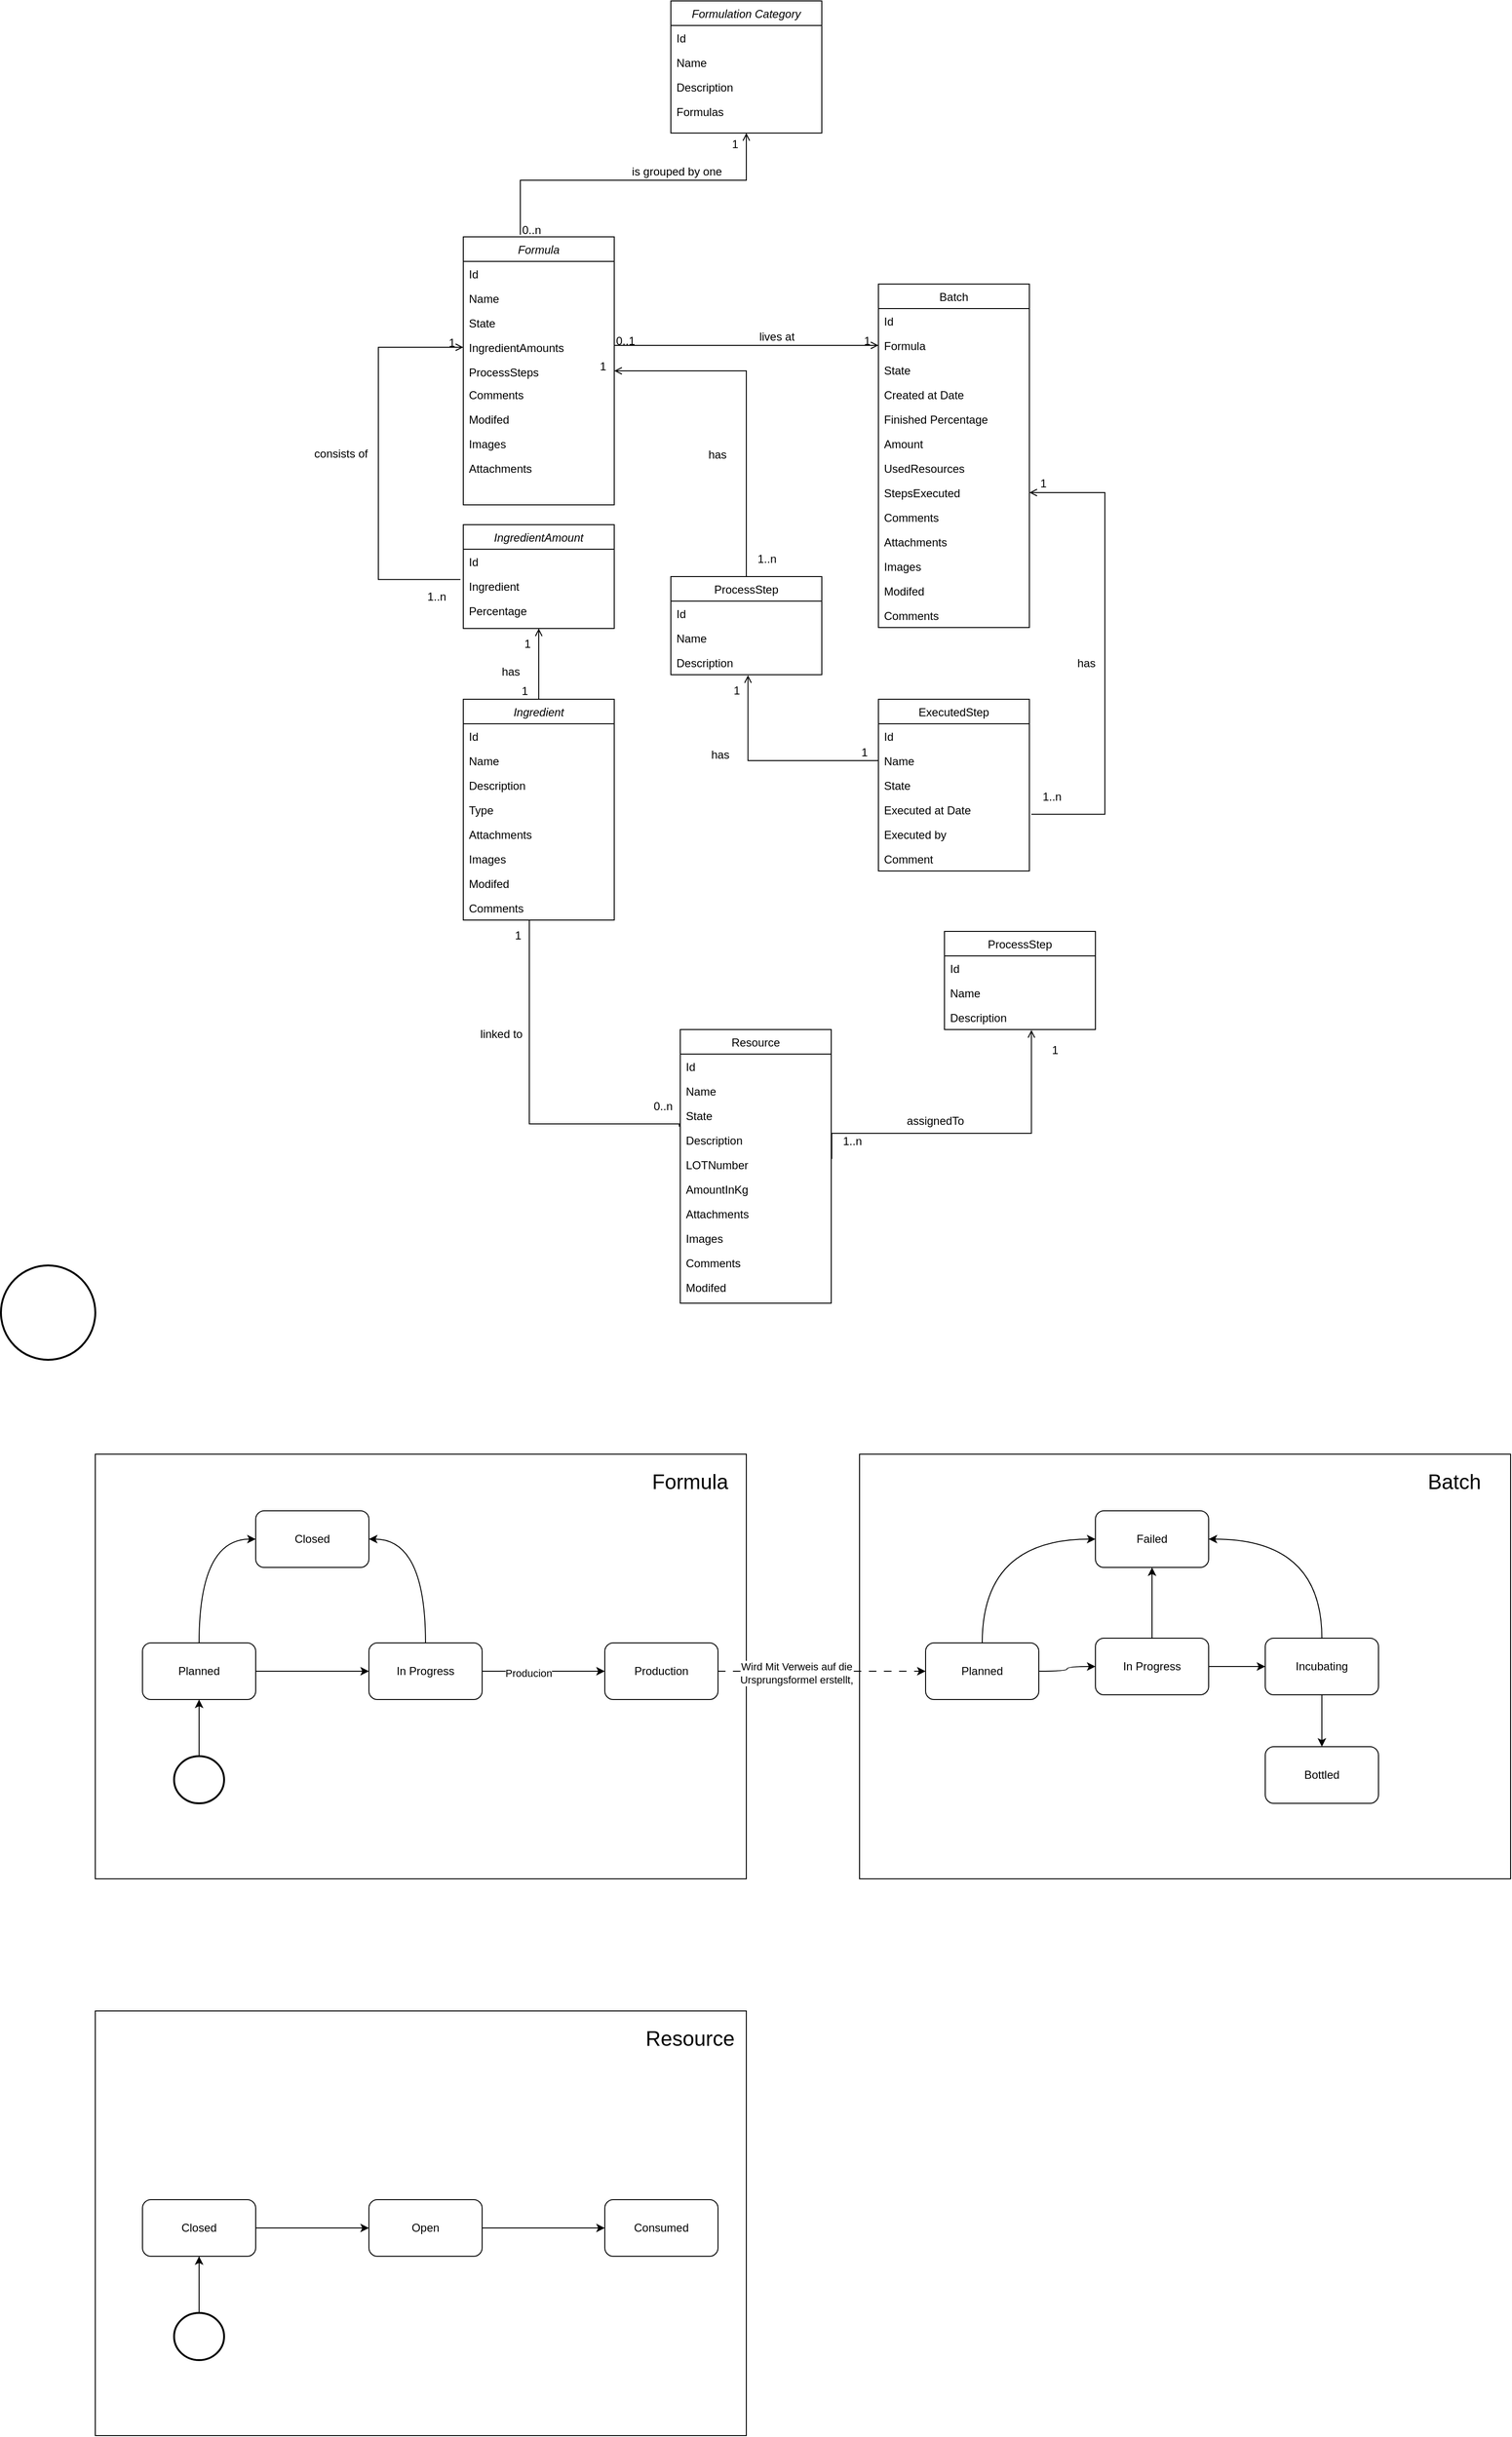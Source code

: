 <mxfile version="21.6.8" type="github">
  <diagram id="C5RBs43oDa-KdzZeNtuy" name="Page-1">
    <mxGraphModel dx="2191" dy="796" grid="1" gridSize="10" guides="1" tooltips="1" connect="1" arrows="1" fold="1" page="1" pageScale="1" pageWidth="827" pageHeight="1169" math="0" shadow="0">
      <root>
        <mxCell id="WIyWlLk6GJQsqaUBKTNV-0" />
        <mxCell id="WIyWlLk6GJQsqaUBKTNV-1" parent="WIyWlLk6GJQsqaUBKTNV-0" />
        <mxCell id="dKb8A6yR1g0a4RKI-Vzc-20" value="" style="rounded=0;whiteSpace=wrap;html=1;" vertex="1" parent="WIyWlLk6GJQsqaUBKTNV-1">
          <mxGeometry x="480" y="1570" width="690" height="450" as="geometry" />
        </mxCell>
        <mxCell id="dKb8A6yR1g0a4RKI-Vzc-21" value="&lt;font style=&quot;font-size: 22px;&quot;&gt;Batch&lt;/font&gt;" style="text;html=1;align=center;verticalAlign=middle;resizable=0;points=[];autosize=1;strokeColor=none;fillColor=none;" vertex="1" parent="WIyWlLk6GJQsqaUBKTNV-1">
          <mxGeometry x="1070" y="1580" width="80" height="40" as="geometry" />
        </mxCell>
        <mxCell id="dKb8A6yR1g0a4RKI-Vzc-18" value="" style="rounded=0;whiteSpace=wrap;html=1;" vertex="1" parent="WIyWlLk6GJQsqaUBKTNV-1">
          <mxGeometry x="-330" y="1570" width="690" height="450" as="geometry" />
        </mxCell>
        <mxCell id="zkfFHV4jXpPFQw0GAbJ--0" value="Formula" style="swimlane;fontStyle=2;align=center;verticalAlign=top;childLayout=stackLayout;horizontal=1;startSize=26;horizontalStack=0;resizeParent=1;resizeLast=0;collapsible=1;marginBottom=0;rounded=0;shadow=0;strokeWidth=1;" parent="WIyWlLk6GJQsqaUBKTNV-1" vertex="1">
          <mxGeometry x="60" y="280" width="160" height="284" as="geometry">
            <mxRectangle x="230" y="140" width="160" height="26" as="alternateBounds" />
          </mxGeometry>
        </mxCell>
        <mxCell id="zkfFHV4jXpPFQw0GAbJ--2" value="Id" style="text;align=left;verticalAlign=top;spacingLeft=4;spacingRight=4;overflow=hidden;rotatable=0;points=[[0,0.5],[1,0.5]];portConstraint=eastwest;rounded=0;shadow=0;html=0;" parent="zkfFHV4jXpPFQw0GAbJ--0" vertex="1">
          <mxGeometry y="26" width="160" height="26" as="geometry" />
        </mxCell>
        <mxCell id="zkfFHV4jXpPFQw0GAbJ--3" value="Name" style="text;align=left;verticalAlign=top;spacingLeft=4;spacingRight=4;overflow=hidden;rotatable=0;points=[[0,0.5],[1,0.5]];portConstraint=eastwest;rounded=0;shadow=0;html=0;" parent="zkfFHV4jXpPFQw0GAbJ--0" vertex="1">
          <mxGeometry y="52" width="160" height="26" as="geometry" />
        </mxCell>
        <mxCell id="-u5SXFbWH8fU-Zkg5iuL-2" value="State" style="text;align=left;verticalAlign=top;spacingLeft=4;spacingRight=4;overflow=hidden;rotatable=0;points=[[0,0.5],[1,0.5]];portConstraint=eastwest;rounded=0;shadow=0;html=0;" parent="zkfFHV4jXpPFQw0GAbJ--0" vertex="1">
          <mxGeometry y="78" width="160" height="26" as="geometry" />
        </mxCell>
        <mxCell id="zkfFHV4jXpPFQw0GAbJ--1" value="IngredientAmounts" style="text;align=left;verticalAlign=top;spacingLeft=4;spacingRight=4;overflow=hidden;rotatable=0;points=[[0,0.5],[1,0.5]];portConstraint=eastwest;" parent="zkfFHV4jXpPFQw0GAbJ--0" vertex="1">
          <mxGeometry y="104" width="160" height="26" as="geometry" />
        </mxCell>
        <mxCell id="-u5SXFbWH8fU-Zkg5iuL-1" value="ProcessSteps" style="text;align=left;verticalAlign=top;spacingLeft=4;spacingRight=4;overflow=hidden;rotatable=0;points=[[0,0.5],[1,0.5]];portConstraint=eastwest;rounded=0;shadow=0;html=0;" parent="zkfFHV4jXpPFQw0GAbJ--0" vertex="1">
          <mxGeometry y="130" width="160" height="24" as="geometry" />
        </mxCell>
        <mxCell id="-u5SXFbWH8fU-Zkg5iuL-36" value="Comments" style="text;align=left;verticalAlign=top;spacingLeft=4;spacingRight=4;overflow=hidden;rotatable=0;points=[[0,0.5],[1,0.5]];portConstraint=eastwest;rounded=0;shadow=0;html=0;" parent="zkfFHV4jXpPFQw0GAbJ--0" vertex="1">
          <mxGeometry y="154" width="160" height="26" as="geometry" />
        </mxCell>
        <mxCell id="-u5SXFbWH8fU-Zkg5iuL-37" value="Modifed" style="text;align=left;verticalAlign=top;spacingLeft=4;spacingRight=4;overflow=hidden;rotatable=0;points=[[0,0.5],[1,0.5]];portConstraint=eastwest;rounded=0;shadow=0;html=0;" parent="zkfFHV4jXpPFQw0GAbJ--0" vertex="1">
          <mxGeometry y="180" width="160" height="26" as="geometry" />
        </mxCell>
        <mxCell id="-u5SXFbWH8fU-Zkg5iuL-38" value="Images" style="text;align=left;verticalAlign=top;spacingLeft=4;spacingRight=4;overflow=hidden;rotatable=0;points=[[0,0.5],[1,0.5]];portConstraint=eastwest;rounded=0;shadow=0;html=0;" parent="zkfFHV4jXpPFQw0GAbJ--0" vertex="1">
          <mxGeometry y="206" width="160" height="26" as="geometry" />
        </mxCell>
        <mxCell id="-u5SXFbWH8fU-Zkg5iuL-39" value="Attachments" style="text;align=left;verticalAlign=top;spacingLeft=4;spacingRight=4;overflow=hidden;rotatable=0;points=[[0,0.5],[1,0.5]];portConstraint=eastwest;rounded=0;shadow=0;html=0;" parent="zkfFHV4jXpPFQw0GAbJ--0" vertex="1">
          <mxGeometry y="232" width="160" height="26" as="geometry" />
        </mxCell>
        <mxCell id="zkfFHV4jXpPFQw0GAbJ--13" value="ProcessStep" style="swimlane;fontStyle=0;align=center;verticalAlign=top;childLayout=stackLayout;horizontal=1;startSize=26;horizontalStack=0;resizeParent=1;resizeLast=0;collapsible=1;marginBottom=0;rounded=0;shadow=0;strokeWidth=1;" parent="WIyWlLk6GJQsqaUBKTNV-1" vertex="1">
          <mxGeometry x="280" y="640" width="160" height="104" as="geometry">
            <mxRectangle x="340" y="380" width="170" height="26" as="alternateBounds" />
          </mxGeometry>
        </mxCell>
        <mxCell id="zkfFHV4jXpPFQw0GAbJ--14" value="Id" style="text;align=left;verticalAlign=top;spacingLeft=4;spacingRight=4;overflow=hidden;rotatable=0;points=[[0,0.5],[1,0.5]];portConstraint=eastwest;" parent="zkfFHV4jXpPFQw0GAbJ--13" vertex="1">
          <mxGeometry y="26" width="160" height="26" as="geometry" />
        </mxCell>
        <mxCell id="-u5SXFbWH8fU-Zkg5iuL-66" value="Name" style="text;align=left;verticalAlign=top;spacingLeft=4;spacingRight=4;overflow=hidden;rotatable=0;points=[[0,0.5],[1,0.5]];portConstraint=eastwest;rounded=0;shadow=0;html=0;" parent="zkfFHV4jXpPFQw0GAbJ--13" vertex="1">
          <mxGeometry y="52" width="160" height="26" as="geometry" />
        </mxCell>
        <mxCell id="-u5SXFbWH8fU-Zkg5iuL-0" value="Description" style="text;align=left;verticalAlign=top;spacingLeft=4;spacingRight=4;overflow=hidden;rotatable=0;points=[[0,0.5],[1,0.5]];portConstraint=eastwest;rounded=0;shadow=0;html=0;" parent="zkfFHV4jXpPFQw0GAbJ--13" vertex="1">
          <mxGeometry y="78" width="160" height="26" as="geometry" />
        </mxCell>
        <mxCell id="zkfFHV4jXpPFQw0GAbJ--17" value="Batch" style="swimlane;fontStyle=0;align=center;verticalAlign=top;childLayout=stackLayout;horizontal=1;startSize=26;horizontalStack=0;resizeParent=1;resizeLast=0;collapsible=1;marginBottom=0;rounded=0;shadow=0;strokeWidth=1;" parent="WIyWlLk6GJQsqaUBKTNV-1" vertex="1">
          <mxGeometry x="500" y="330" width="160" height="364" as="geometry">
            <mxRectangle x="550" y="140" width="160" height="26" as="alternateBounds" />
          </mxGeometry>
        </mxCell>
        <mxCell id="zkfFHV4jXpPFQw0GAbJ--18" value="Id" style="text;align=left;verticalAlign=top;spacingLeft=4;spacingRight=4;overflow=hidden;rotatable=0;points=[[0,0.5],[1,0.5]];portConstraint=eastwest;" parent="zkfFHV4jXpPFQw0GAbJ--17" vertex="1">
          <mxGeometry y="26" width="160" height="26" as="geometry" />
        </mxCell>
        <mxCell id="zkfFHV4jXpPFQw0GAbJ--19" value="Formula" style="text;align=left;verticalAlign=top;spacingLeft=4;spacingRight=4;overflow=hidden;rotatable=0;points=[[0,0.5],[1,0.5]];portConstraint=eastwest;rounded=0;shadow=0;html=0;" parent="zkfFHV4jXpPFQw0GAbJ--17" vertex="1">
          <mxGeometry y="52" width="160" height="26" as="geometry" />
        </mxCell>
        <mxCell id="zkfFHV4jXpPFQw0GAbJ--20" value="State" style="text;align=left;verticalAlign=top;spacingLeft=4;spacingRight=4;overflow=hidden;rotatable=0;points=[[0,0.5],[1,0.5]];portConstraint=eastwest;rounded=0;shadow=0;html=0;" parent="zkfFHV4jXpPFQw0GAbJ--17" vertex="1">
          <mxGeometry y="78" width="160" height="26" as="geometry" />
        </mxCell>
        <mxCell id="-u5SXFbWH8fU-Zkg5iuL-72" value="Created at Date" style="text;align=left;verticalAlign=top;spacingLeft=4;spacingRight=4;overflow=hidden;rotatable=0;points=[[0,0.5],[1,0.5]];portConstraint=eastwest;rounded=0;shadow=0;html=0;" parent="zkfFHV4jXpPFQw0GAbJ--17" vertex="1">
          <mxGeometry y="104" width="160" height="26" as="geometry" />
        </mxCell>
        <mxCell id="zkfFHV4jXpPFQw0GAbJ--22" value="Finished Percentage" style="text;align=left;verticalAlign=top;spacingLeft=4;spacingRight=4;overflow=hidden;rotatable=0;points=[[0,0.5],[1,0.5]];portConstraint=eastwest;rounded=0;shadow=0;html=0;" parent="zkfFHV4jXpPFQw0GAbJ--17" vertex="1">
          <mxGeometry y="130" width="160" height="26" as="geometry" />
        </mxCell>
        <mxCell id="zkfFHV4jXpPFQw0GAbJ--21" value="Amount" style="text;align=left;verticalAlign=top;spacingLeft=4;spacingRight=4;overflow=hidden;rotatable=0;points=[[0,0.5],[1,0.5]];portConstraint=eastwest;rounded=0;shadow=0;html=0;" parent="zkfFHV4jXpPFQw0GAbJ--17" vertex="1">
          <mxGeometry y="156" width="160" height="26" as="geometry" />
        </mxCell>
        <mxCell id="-u5SXFbWH8fU-Zkg5iuL-101" value="UsedResources" style="text;align=left;verticalAlign=top;spacingLeft=4;spacingRight=4;overflow=hidden;rotatable=0;points=[[0,0.5],[1,0.5]];portConstraint=eastwest;rounded=0;shadow=0;html=0;" parent="zkfFHV4jXpPFQw0GAbJ--17" vertex="1">
          <mxGeometry y="182" width="160" height="26" as="geometry" />
        </mxCell>
        <mxCell id="zkfFHV4jXpPFQw0GAbJ--24" value="StepsExecuted" style="text;align=left;verticalAlign=top;spacingLeft=4;spacingRight=4;overflow=hidden;rotatable=0;points=[[0,0.5],[1,0.5]];portConstraint=eastwest;" parent="zkfFHV4jXpPFQw0GAbJ--17" vertex="1">
          <mxGeometry y="208" width="160" height="26" as="geometry" />
        </mxCell>
        <mxCell id="-u5SXFbWH8fU-Zkg5iuL-71" value="Comments" style="text;align=left;verticalAlign=top;spacingLeft=4;spacingRight=4;overflow=hidden;rotatable=0;points=[[0,0.5],[1,0.5]];portConstraint=eastwest;rounded=0;shadow=0;html=0;" parent="zkfFHV4jXpPFQw0GAbJ--17" vertex="1">
          <mxGeometry y="234" width="160" height="26" as="geometry" />
        </mxCell>
        <mxCell id="-u5SXFbWH8fU-Zkg5iuL-61" value="Attachments" style="text;align=left;verticalAlign=top;spacingLeft=4;spacingRight=4;overflow=hidden;rotatable=0;points=[[0,0.5],[1,0.5]];portConstraint=eastwest;rounded=0;shadow=0;html=0;" parent="zkfFHV4jXpPFQw0GAbJ--17" vertex="1">
          <mxGeometry y="260" width="160" height="26" as="geometry" />
        </mxCell>
        <mxCell id="-u5SXFbWH8fU-Zkg5iuL-62" value="Images" style="text;align=left;verticalAlign=top;spacingLeft=4;spacingRight=4;overflow=hidden;rotatable=0;points=[[0,0.5],[1,0.5]];portConstraint=eastwest;rounded=0;shadow=0;html=0;" parent="zkfFHV4jXpPFQw0GAbJ--17" vertex="1">
          <mxGeometry y="286" width="160" height="26" as="geometry" />
        </mxCell>
        <mxCell id="-u5SXFbWH8fU-Zkg5iuL-63" value="Modifed" style="text;align=left;verticalAlign=top;spacingLeft=4;spacingRight=4;overflow=hidden;rotatable=0;points=[[0,0.5],[1,0.5]];portConstraint=eastwest;rounded=0;shadow=0;html=0;" parent="zkfFHV4jXpPFQw0GAbJ--17" vertex="1">
          <mxGeometry y="312" width="160" height="26" as="geometry" />
        </mxCell>
        <mxCell id="-u5SXFbWH8fU-Zkg5iuL-64" value="Comments" style="text;align=left;verticalAlign=top;spacingLeft=4;spacingRight=4;overflow=hidden;rotatable=0;points=[[0,0.5],[1,0.5]];portConstraint=eastwest;rounded=0;shadow=0;html=0;" parent="zkfFHV4jXpPFQw0GAbJ--17" vertex="1">
          <mxGeometry y="338" width="160" height="26" as="geometry" />
        </mxCell>
        <mxCell id="zkfFHV4jXpPFQw0GAbJ--26" value="" style="endArrow=open;shadow=0;strokeWidth=1;rounded=0;endFill=1;edgeStyle=elbowEdgeStyle;elbow=vertical;entryX=0;entryY=0.5;entryDx=0;entryDy=0;" parent="WIyWlLk6GJQsqaUBKTNV-1" source="zkfFHV4jXpPFQw0GAbJ--0" target="zkfFHV4jXpPFQw0GAbJ--19" edge="1">
          <mxGeometry x="0.5" y="41" relative="1" as="geometry">
            <mxPoint x="380" y="402" as="sourcePoint" />
            <mxPoint x="540" y="402" as="targetPoint" />
            <mxPoint x="-40" y="32" as="offset" />
          </mxGeometry>
        </mxCell>
        <mxCell id="zkfFHV4jXpPFQw0GAbJ--27" value="0..1" style="resizable=0;align=left;verticalAlign=bottom;labelBackgroundColor=none;fontSize=12;" parent="zkfFHV4jXpPFQw0GAbJ--26" connectable="0" vertex="1">
          <mxGeometry x="-1" relative="1" as="geometry">
            <mxPoint y="4" as="offset" />
          </mxGeometry>
        </mxCell>
        <mxCell id="zkfFHV4jXpPFQw0GAbJ--28" value="1" style="resizable=0;align=right;verticalAlign=bottom;labelBackgroundColor=none;fontSize=12;" parent="zkfFHV4jXpPFQw0GAbJ--26" connectable="0" vertex="1">
          <mxGeometry x="1" relative="1" as="geometry">
            <mxPoint x="-7" y="4" as="offset" />
          </mxGeometry>
        </mxCell>
        <mxCell id="zkfFHV4jXpPFQw0GAbJ--29" value="lives at" style="text;html=1;resizable=0;points=[];;align=center;verticalAlign=middle;labelBackgroundColor=none;rounded=0;shadow=0;strokeWidth=1;fontSize=12;" parent="zkfFHV4jXpPFQw0GAbJ--26" vertex="1" connectable="0">
          <mxGeometry x="0.5" y="49" relative="1" as="geometry">
            <mxPoint x="-38" y="40" as="offset" />
          </mxGeometry>
        </mxCell>
        <mxCell id="-u5SXFbWH8fU-Zkg5iuL-3" value="Ingredient" style="swimlane;fontStyle=2;align=center;verticalAlign=top;childLayout=stackLayout;horizontal=1;startSize=26;horizontalStack=0;resizeParent=1;resizeLast=0;collapsible=1;marginBottom=0;rounded=0;shadow=0;strokeWidth=1;" parent="WIyWlLk6GJQsqaUBKTNV-1" vertex="1">
          <mxGeometry x="60" y="770" width="160" height="234" as="geometry">
            <mxRectangle x="230" y="140" width="160" height="26" as="alternateBounds" />
          </mxGeometry>
        </mxCell>
        <mxCell id="-u5SXFbWH8fU-Zkg5iuL-4" value="Id" style="text;align=left;verticalAlign=top;spacingLeft=4;spacingRight=4;overflow=hidden;rotatable=0;points=[[0,0.5],[1,0.5]];portConstraint=eastwest;rounded=0;shadow=0;html=0;" parent="-u5SXFbWH8fU-Zkg5iuL-3" vertex="1">
          <mxGeometry y="26" width="160" height="26" as="geometry" />
        </mxCell>
        <mxCell id="-u5SXFbWH8fU-Zkg5iuL-5" value="Name" style="text;align=left;verticalAlign=top;spacingLeft=4;spacingRight=4;overflow=hidden;rotatable=0;points=[[0,0.5],[1,0.5]];portConstraint=eastwest;rounded=0;shadow=0;html=0;" parent="-u5SXFbWH8fU-Zkg5iuL-3" vertex="1">
          <mxGeometry y="52" width="160" height="26" as="geometry" />
        </mxCell>
        <mxCell id="-u5SXFbWH8fU-Zkg5iuL-6" value="Description" style="text;align=left;verticalAlign=top;spacingLeft=4;spacingRight=4;overflow=hidden;rotatable=0;points=[[0,0.5],[1,0.5]];portConstraint=eastwest;rounded=0;shadow=0;html=0;" parent="-u5SXFbWH8fU-Zkg5iuL-3" vertex="1">
          <mxGeometry y="78" width="160" height="26" as="geometry" />
        </mxCell>
        <mxCell id="-u5SXFbWH8fU-Zkg5iuL-22" value="Type" style="text;align=left;verticalAlign=top;spacingLeft=4;spacingRight=4;overflow=hidden;rotatable=0;points=[[0,0.5],[1,0.5]];portConstraint=eastwest;rounded=0;shadow=0;html=0;" parent="-u5SXFbWH8fU-Zkg5iuL-3" vertex="1">
          <mxGeometry y="104" width="160" height="26" as="geometry" />
        </mxCell>
        <mxCell id="-u5SXFbWH8fU-Zkg5iuL-59" value="Attachments" style="text;align=left;verticalAlign=top;spacingLeft=4;spacingRight=4;overflow=hidden;rotatable=0;points=[[0,0.5],[1,0.5]];portConstraint=eastwest;rounded=0;shadow=0;html=0;" parent="-u5SXFbWH8fU-Zkg5iuL-3" vertex="1">
          <mxGeometry y="130" width="160" height="26" as="geometry" />
        </mxCell>
        <mxCell id="-u5SXFbWH8fU-Zkg5iuL-58" value="Images" style="text;align=left;verticalAlign=top;spacingLeft=4;spacingRight=4;overflow=hidden;rotatable=0;points=[[0,0.5],[1,0.5]];portConstraint=eastwest;rounded=0;shadow=0;html=0;" parent="-u5SXFbWH8fU-Zkg5iuL-3" vertex="1">
          <mxGeometry y="156" width="160" height="26" as="geometry" />
        </mxCell>
        <mxCell id="-u5SXFbWH8fU-Zkg5iuL-57" value="Modifed" style="text;align=left;verticalAlign=top;spacingLeft=4;spacingRight=4;overflow=hidden;rotatable=0;points=[[0,0.5],[1,0.5]];portConstraint=eastwest;rounded=0;shadow=0;html=0;" parent="-u5SXFbWH8fU-Zkg5iuL-3" vertex="1">
          <mxGeometry y="182" width="160" height="26" as="geometry" />
        </mxCell>
        <mxCell id="-u5SXFbWH8fU-Zkg5iuL-56" value="Comments" style="text;align=left;verticalAlign=top;spacingLeft=4;spacingRight=4;overflow=hidden;rotatable=0;points=[[0,0.5],[1,0.5]];portConstraint=eastwest;rounded=0;shadow=0;html=0;" parent="-u5SXFbWH8fU-Zkg5iuL-3" vertex="1">
          <mxGeometry y="208" width="160" height="26" as="geometry" />
        </mxCell>
        <mxCell id="-u5SXFbWH8fU-Zkg5iuL-11" value="Formulation Category" style="swimlane;fontStyle=2;align=center;verticalAlign=top;childLayout=stackLayout;horizontal=1;startSize=26;horizontalStack=0;resizeParent=1;resizeLast=0;collapsible=1;marginBottom=0;rounded=0;shadow=0;strokeWidth=1;" parent="WIyWlLk6GJQsqaUBKTNV-1" vertex="1">
          <mxGeometry x="280" y="30" width="160" height="140" as="geometry">
            <mxRectangle x="230" y="140" width="160" height="26" as="alternateBounds" />
          </mxGeometry>
        </mxCell>
        <mxCell id="-u5SXFbWH8fU-Zkg5iuL-12" value="Id" style="text;align=left;verticalAlign=top;spacingLeft=4;spacingRight=4;overflow=hidden;rotatable=0;points=[[0,0.5],[1,0.5]];portConstraint=eastwest;rounded=0;shadow=0;html=0;" parent="-u5SXFbWH8fU-Zkg5iuL-11" vertex="1">
          <mxGeometry y="26" width="160" height="26" as="geometry" />
        </mxCell>
        <mxCell id="-u5SXFbWH8fU-Zkg5iuL-13" value="Name" style="text;align=left;verticalAlign=top;spacingLeft=4;spacingRight=4;overflow=hidden;rotatable=0;points=[[0,0.5],[1,0.5]];portConstraint=eastwest;rounded=0;shadow=0;html=0;" parent="-u5SXFbWH8fU-Zkg5iuL-11" vertex="1">
          <mxGeometry y="52" width="160" height="26" as="geometry" />
        </mxCell>
        <mxCell id="-u5SXFbWH8fU-Zkg5iuL-14" value="Description" style="text;align=left;verticalAlign=top;spacingLeft=4;spacingRight=4;overflow=hidden;rotatable=0;points=[[0,0.5],[1,0.5]];portConstraint=eastwest;rounded=0;shadow=0;html=0;" parent="-u5SXFbWH8fU-Zkg5iuL-11" vertex="1">
          <mxGeometry y="78" width="160" height="26" as="geometry" />
        </mxCell>
        <mxCell id="-u5SXFbWH8fU-Zkg5iuL-15" value="Formulas" style="text;align=left;verticalAlign=top;spacingLeft=4;spacingRight=4;overflow=hidden;rotatable=0;points=[[0,0.5],[1,0.5]];portConstraint=eastwest;" parent="-u5SXFbWH8fU-Zkg5iuL-11" vertex="1">
          <mxGeometry y="104" width="160" height="26" as="geometry" />
        </mxCell>
        <mxCell id="-u5SXFbWH8fU-Zkg5iuL-18" value="" style="endArrow=open;shadow=0;strokeWidth=1;rounded=0;endFill=1;edgeStyle=elbowEdgeStyle;elbow=vertical;exitX=0.378;exitY=-0.008;exitDx=0;exitDy=0;exitPerimeter=0;entryX=0.5;entryY=1;entryDx=0;entryDy=0;" parent="WIyWlLk6GJQsqaUBKTNV-1" source="zkfFHV4jXpPFQw0GAbJ--0" target="-u5SXFbWH8fU-Zkg5iuL-11" edge="1">
          <mxGeometry x="0.5" y="41" relative="1" as="geometry">
            <mxPoint x="120" y="210" as="sourcePoint" />
            <mxPoint x="240" y="150" as="targetPoint" />
            <mxPoint x="-40" y="32" as="offset" />
            <Array as="points">
              <mxPoint x="120" y="220" />
              <mxPoint x="190" y="190" />
              <mxPoint x="200" y="180" />
            </Array>
          </mxGeometry>
        </mxCell>
        <mxCell id="-u5SXFbWH8fU-Zkg5iuL-19" value="0..n" style="resizable=0;align=left;verticalAlign=bottom;labelBackgroundColor=none;fontSize=12;" parent="-u5SXFbWH8fU-Zkg5iuL-18" connectable="0" vertex="1">
          <mxGeometry x="-1" relative="1" as="geometry">
            <mxPoint y="4" as="offset" />
          </mxGeometry>
        </mxCell>
        <mxCell id="-u5SXFbWH8fU-Zkg5iuL-20" value="1" style="resizable=0;align=right;verticalAlign=bottom;labelBackgroundColor=none;fontSize=12;" parent="-u5SXFbWH8fU-Zkg5iuL-18" connectable="0" vertex="1">
          <mxGeometry x="1" relative="1" as="geometry">
            <mxPoint x="-7" y="20" as="offset" />
          </mxGeometry>
        </mxCell>
        <mxCell id="-u5SXFbWH8fU-Zkg5iuL-21" value="is grouped by one" style="text;html=1;resizable=0;points=[];;align=center;verticalAlign=middle;labelBackgroundColor=none;rounded=0;shadow=0;strokeWidth=1;fontSize=12;" parent="-u5SXFbWH8fU-Zkg5iuL-18" vertex="1" connectable="0">
          <mxGeometry x="0.5" y="49" relative="1" as="geometry">
            <mxPoint x="-38" y="40" as="offset" />
          </mxGeometry>
        </mxCell>
        <mxCell id="-u5SXFbWH8fU-Zkg5iuL-23" value="IngredientAmount" style="swimlane;fontStyle=2;align=center;verticalAlign=top;childLayout=stackLayout;horizontal=1;startSize=26;horizontalStack=0;resizeParent=1;resizeLast=0;collapsible=1;marginBottom=0;rounded=0;shadow=0;strokeWidth=1;" parent="WIyWlLk6GJQsqaUBKTNV-1" vertex="1">
          <mxGeometry x="60" y="585" width="160" height="110" as="geometry">
            <mxRectangle x="230" y="140" width="160" height="26" as="alternateBounds" />
          </mxGeometry>
        </mxCell>
        <mxCell id="-u5SXFbWH8fU-Zkg5iuL-24" value="Id" style="text;align=left;verticalAlign=top;spacingLeft=4;spacingRight=4;overflow=hidden;rotatable=0;points=[[0,0.5],[1,0.5]];portConstraint=eastwest;rounded=0;shadow=0;html=0;" parent="-u5SXFbWH8fU-Zkg5iuL-23" vertex="1">
          <mxGeometry y="26" width="160" height="26" as="geometry" />
        </mxCell>
        <mxCell id="-u5SXFbWH8fU-Zkg5iuL-25" value="Ingredient" style="text;align=left;verticalAlign=top;spacingLeft=4;spacingRight=4;overflow=hidden;rotatable=0;points=[[0,0.5],[1,0.5]];portConstraint=eastwest;rounded=0;shadow=0;html=0;" parent="-u5SXFbWH8fU-Zkg5iuL-23" vertex="1">
          <mxGeometry y="52" width="160" height="26" as="geometry" />
        </mxCell>
        <mxCell id="-u5SXFbWH8fU-Zkg5iuL-26" value="Percentage" style="text;align=left;verticalAlign=top;spacingLeft=4;spacingRight=4;overflow=hidden;rotatable=0;points=[[0,0.5],[1,0.5]];portConstraint=eastwest;rounded=0;shadow=0;html=0;" parent="-u5SXFbWH8fU-Zkg5iuL-23" vertex="1">
          <mxGeometry y="78" width="160" height="26" as="geometry" />
        </mxCell>
        <mxCell id="-u5SXFbWH8fU-Zkg5iuL-28" value="" style="endArrow=open;shadow=0;strokeWidth=1;rounded=0;endFill=1;edgeStyle=elbowEdgeStyle;elbow=vertical;exitX=-0.019;exitY=0.236;exitDx=0;exitDy=0;exitPerimeter=0;" parent="WIyWlLk6GJQsqaUBKTNV-1" source="-u5SXFbWH8fU-Zkg5iuL-25" target="zkfFHV4jXpPFQw0GAbJ--1" edge="1">
          <mxGeometry x="0.5" y="41" relative="1" as="geometry">
            <mxPoint x="125.0" y="546.001" as="sourcePoint" />
            <mxPoint x="413.0" y="546.001" as="targetPoint" />
            <mxPoint x="-40" y="32" as="offset" />
            <Array as="points">
              <mxPoint x="-30" y="460" />
            </Array>
          </mxGeometry>
        </mxCell>
        <mxCell id="-u5SXFbWH8fU-Zkg5iuL-29" value="1..n" style="resizable=0;align=left;verticalAlign=bottom;labelBackgroundColor=none;fontSize=12;" parent="-u5SXFbWH8fU-Zkg5iuL-28" connectable="0" vertex="1">
          <mxGeometry x="-1" relative="1" as="geometry">
            <mxPoint x="-37" y="27" as="offset" />
          </mxGeometry>
        </mxCell>
        <mxCell id="-u5SXFbWH8fU-Zkg5iuL-30" value="1" style="resizable=0;align=right;verticalAlign=bottom;labelBackgroundColor=none;fontSize=12;" parent="-u5SXFbWH8fU-Zkg5iuL-28" connectable="0" vertex="1">
          <mxGeometry x="1" relative="1" as="geometry">
            <mxPoint x="-7" y="4" as="offset" />
          </mxGeometry>
        </mxCell>
        <mxCell id="-u5SXFbWH8fU-Zkg5iuL-31" value="consists of" style="text;html=1;resizable=0;points=[];;align=center;verticalAlign=middle;labelBackgroundColor=none;rounded=0;shadow=0;strokeWidth=1;fontSize=12;" parent="-u5SXFbWH8fU-Zkg5iuL-28" vertex="1" connectable="0">
          <mxGeometry x="0.5" y="49" relative="1" as="geometry">
            <mxPoint x="9" y="97" as="offset" />
          </mxGeometry>
        </mxCell>
        <mxCell id="-u5SXFbWH8fU-Zkg5iuL-32" value="" style="endArrow=open;shadow=0;strokeWidth=1;rounded=0;endFill=1;edgeStyle=elbowEdgeStyle;elbow=vertical;exitX=0.5;exitY=0;exitDx=0;exitDy=0;entryX=0.5;entryY=1;entryDx=0;entryDy=0;" parent="WIyWlLk6GJQsqaUBKTNV-1" source="-u5SXFbWH8fU-Zkg5iuL-3" target="-u5SXFbWH8fU-Zkg5iuL-23" edge="1">
          <mxGeometry x="0.5" y="41" relative="1" as="geometry">
            <mxPoint x="66.96" y="653.136" as="sourcePoint" />
            <mxPoint x="70" y="407" as="targetPoint" />
            <mxPoint x="-40" y="32" as="offset" />
            <Array as="points">
              <mxPoint x="130" y="730" />
            </Array>
          </mxGeometry>
        </mxCell>
        <mxCell id="-u5SXFbWH8fU-Zkg5iuL-33" value="1" style="resizable=0;align=left;verticalAlign=bottom;labelBackgroundColor=none;fontSize=12;" parent="-u5SXFbWH8fU-Zkg5iuL-32" connectable="0" vertex="1">
          <mxGeometry x="-1" relative="1" as="geometry">
            <mxPoint x="-20" as="offset" />
          </mxGeometry>
        </mxCell>
        <mxCell id="-u5SXFbWH8fU-Zkg5iuL-34" value="1" style="resizable=0;align=right;verticalAlign=bottom;labelBackgroundColor=none;fontSize=12;" parent="-u5SXFbWH8fU-Zkg5iuL-32" connectable="0" vertex="1">
          <mxGeometry x="1" relative="1" as="geometry">
            <mxPoint x="-7" y="25" as="offset" />
          </mxGeometry>
        </mxCell>
        <mxCell id="-u5SXFbWH8fU-Zkg5iuL-35" value="has" style="text;html=1;resizable=0;points=[];;align=center;verticalAlign=middle;labelBackgroundColor=none;rounded=0;shadow=0;strokeWidth=1;fontSize=12;" parent="-u5SXFbWH8fU-Zkg5iuL-32" vertex="1" connectable="0">
          <mxGeometry x="0.5" y="49" relative="1" as="geometry">
            <mxPoint x="19" y="27" as="offset" />
          </mxGeometry>
        </mxCell>
        <mxCell id="-u5SXFbWH8fU-Zkg5iuL-67" value="ExecutedStep" style="swimlane;fontStyle=0;align=center;verticalAlign=top;childLayout=stackLayout;horizontal=1;startSize=26;horizontalStack=0;resizeParent=1;resizeLast=0;collapsible=1;marginBottom=0;rounded=0;shadow=0;strokeWidth=1;" parent="WIyWlLk6GJQsqaUBKTNV-1" vertex="1">
          <mxGeometry x="500" y="770" width="160" height="182" as="geometry">
            <mxRectangle x="340" y="380" width="170" height="26" as="alternateBounds" />
          </mxGeometry>
        </mxCell>
        <mxCell id="-u5SXFbWH8fU-Zkg5iuL-68" value="Id" style="text;align=left;verticalAlign=top;spacingLeft=4;spacingRight=4;overflow=hidden;rotatable=0;points=[[0,0.5],[1,0.5]];portConstraint=eastwest;" parent="-u5SXFbWH8fU-Zkg5iuL-67" vertex="1">
          <mxGeometry y="26" width="160" height="26" as="geometry" />
        </mxCell>
        <mxCell id="-u5SXFbWH8fU-Zkg5iuL-69" value="Name" style="text;align=left;verticalAlign=top;spacingLeft=4;spacingRight=4;overflow=hidden;rotatable=0;points=[[0,0.5],[1,0.5]];portConstraint=eastwest;rounded=0;shadow=0;html=0;" parent="-u5SXFbWH8fU-Zkg5iuL-67" vertex="1">
          <mxGeometry y="52" width="160" height="26" as="geometry" />
        </mxCell>
        <mxCell id="-u5SXFbWH8fU-Zkg5iuL-93" value="State" style="text;align=left;verticalAlign=top;spacingLeft=4;spacingRight=4;overflow=hidden;rotatable=0;points=[[0,0.5],[1,0.5]];portConstraint=eastwest;rounded=0;shadow=0;html=0;" parent="-u5SXFbWH8fU-Zkg5iuL-67" vertex="1">
          <mxGeometry y="78" width="160" height="26" as="geometry" />
        </mxCell>
        <mxCell id="-u5SXFbWH8fU-Zkg5iuL-82" value="Executed at Date" style="text;align=left;verticalAlign=top;spacingLeft=4;spacingRight=4;overflow=hidden;rotatable=0;points=[[0,0.5],[1,0.5]];portConstraint=eastwest;rounded=0;shadow=0;html=0;" parent="-u5SXFbWH8fU-Zkg5iuL-67" vertex="1">
          <mxGeometry y="104" width="160" height="26" as="geometry" />
        </mxCell>
        <mxCell id="-u5SXFbWH8fU-Zkg5iuL-81" value="Executed by" style="text;align=left;verticalAlign=top;spacingLeft=4;spacingRight=4;overflow=hidden;rotatable=0;points=[[0,0.5],[1,0.5]];portConstraint=eastwest;rounded=0;shadow=0;html=0;" parent="-u5SXFbWH8fU-Zkg5iuL-67" vertex="1">
          <mxGeometry y="130" width="160" height="26" as="geometry" />
        </mxCell>
        <mxCell id="-u5SXFbWH8fU-Zkg5iuL-70" value="Comment" style="text;align=left;verticalAlign=top;spacingLeft=4;spacingRight=4;overflow=hidden;rotatable=0;points=[[0,0.5],[1,0.5]];portConstraint=eastwest;rounded=0;shadow=0;html=0;" parent="-u5SXFbWH8fU-Zkg5iuL-67" vertex="1">
          <mxGeometry y="156" width="160" height="26" as="geometry" />
        </mxCell>
        <mxCell id="-u5SXFbWH8fU-Zkg5iuL-73" value="" style="endArrow=open;shadow=0;strokeWidth=1;rounded=0;endFill=1;edgeStyle=elbowEdgeStyle;elbow=vertical;exitX=0.5;exitY=0;exitDx=0;exitDy=0;entryX=1;entryY=0.5;entryDx=0;entryDy=0;" parent="WIyWlLk6GJQsqaUBKTNV-1" source="zkfFHV4jXpPFQw0GAbJ--13" target="-u5SXFbWH8fU-Zkg5iuL-1" edge="1">
          <mxGeometry x="0.5" y="41" relative="1" as="geometry">
            <mxPoint x="66.96" y="653.136" as="sourcePoint" />
            <mxPoint x="70" y="407" as="targetPoint" />
            <mxPoint x="-40" y="32" as="offset" />
            <Array as="points">
              <mxPoint x="290" y="422" />
            </Array>
          </mxGeometry>
        </mxCell>
        <mxCell id="-u5SXFbWH8fU-Zkg5iuL-74" value="1..n" style="resizable=0;align=left;verticalAlign=bottom;labelBackgroundColor=none;fontSize=12;" parent="-u5SXFbWH8fU-Zkg5iuL-73" connectable="0" vertex="1">
          <mxGeometry x="-1" relative="1" as="geometry">
            <mxPoint x="10" y="-10" as="offset" />
          </mxGeometry>
        </mxCell>
        <mxCell id="-u5SXFbWH8fU-Zkg5iuL-75" value="1" style="resizable=0;align=right;verticalAlign=bottom;labelBackgroundColor=none;fontSize=12;" parent="-u5SXFbWH8fU-Zkg5iuL-73" connectable="0" vertex="1">
          <mxGeometry x="1" relative="1" as="geometry">
            <mxPoint x="-7" y="4" as="offset" />
          </mxGeometry>
        </mxCell>
        <mxCell id="-u5SXFbWH8fU-Zkg5iuL-76" value="has" style="text;html=1;resizable=0;points=[];;align=center;verticalAlign=middle;labelBackgroundColor=none;rounded=0;shadow=0;strokeWidth=1;fontSize=12;" parent="-u5SXFbWH8fU-Zkg5iuL-73" vertex="1" connectable="0">
          <mxGeometry x="0.5" y="49" relative="1" as="geometry">
            <mxPoint x="19" y="40" as="offset" />
          </mxGeometry>
        </mxCell>
        <mxCell id="-u5SXFbWH8fU-Zkg5iuL-77" value="" style="endArrow=open;shadow=0;strokeWidth=1;rounded=0;endFill=1;edgeStyle=elbowEdgeStyle;elbow=vertical;exitX=0;exitY=0.5;exitDx=0;exitDy=0;entryX=0.511;entryY=1.02;entryDx=0;entryDy=0;entryPerimeter=0;" parent="WIyWlLk6GJQsqaUBKTNV-1" source="-u5SXFbWH8fU-Zkg5iuL-69" target="-u5SXFbWH8fU-Zkg5iuL-0" edge="1">
          <mxGeometry x="0.5" y="41" relative="1" as="geometry">
            <mxPoint x="150" y="780" as="sourcePoint" />
            <mxPoint x="150" y="705" as="targetPoint" />
            <mxPoint x="-40" y="32" as="offset" />
            <Array as="points">
              <mxPoint x="430" y="835" />
            </Array>
          </mxGeometry>
        </mxCell>
        <mxCell id="-u5SXFbWH8fU-Zkg5iuL-78" value="1" style="resizable=0;align=left;verticalAlign=bottom;labelBackgroundColor=none;fontSize=12;" parent="-u5SXFbWH8fU-Zkg5iuL-77" connectable="0" vertex="1">
          <mxGeometry x="-1" relative="1" as="geometry">
            <mxPoint x="-20" as="offset" />
          </mxGeometry>
        </mxCell>
        <mxCell id="-u5SXFbWH8fU-Zkg5iuL-79" value="1" style="resizable=0;align=right;verticalAlign=bottom;labelBackgroundColor=none;fontSize=12;" parent="-u5SXFbWH8fU-Zkg5iuL-77" connectable="0" vertex="1">
          <mxGeometry x="1" relative="1" as="geometry">
            <mxPoint x="-7" y="25" as="offset" />
          </mxGeometry>
        </mxCell>
        <mxCell id="-u5SXFbWH8fU-Zkg5iuL-80" value="has" style="text;html=1;resizable=0;points=[];;align=center;verticalAlign=middle;labelBackgroundColor=none;rounded=0;shadow=0;strokeWidth=1;fontSize=12;" parent="-u5SXFbWH8fU-Zkg5iuL-77" vertex="1" connectable="0">
          <mxGeometry x="0.5" y="49" relative="1" as="geometry">
            <mxPoint x="19" y="27" as="offset" />
          </mxGeometry>
        </mxCell>
        <mxCell id="-u5SXFbWH8fU-Zkg5iuL-83" value="" style="endArrow=open;shadow=0;strokeWidth=1;rounded=0;endFill=1;edgeStyle=elbowEdgeStyle;elbow=vertical;exitX=1.013;exitY=0.688;exitDx=0;exitDy=0;exitPerimeter=0;" parent="WIyWlLk6GJQsqaUBKTNV-1" source="-u5SXFbWH8fU-Zkg5iuL-82" target="zkfFHV4jXpPFQw0GAbJ--24" edge="1">
          <mxGeometry x="0.5" y="41" relative="1" as="geometry">
            <mxPoint x="730" y="820" as="sourcePoint" />
            <mxPoint x="760" y="552" as="targetPoint" />
            <mxPoint x="-40" y="32" as="offset" />
            <Array as="points">
              <mxPoint x="740" y="720" />
              <mxPoint x="700" y="720" />
              <mxPoint x="670" y="700" />
              <mxPoint x="660" y="700" />
              <mxPoint x="730" y="552" />
              <mxPoint x="750" y="580" />
              <mxPoint x="780" y="730" />
              <mxPoint x="780" y="820" />
              <mxPoint x="670" y="750" />
              <mxPoint x="830" y="520" />
              <mxPoint x="720" y="560" />
              <mxPoint x="730" y="552" />
            </Array>
          </mxGeometry>
        </mxCell>
        <mxCell id="-u5SXFbWH8fU-Zkg5iuL-84" value="1..n" style="resizable=0;align=left;verticalAlign=bottom;labelBackgroundColor=none;fontSize=12;" parent="-u5SXFbWH8fU-Zkg5iuL-83" connectable="0" vertex="1">
          <mxGeometry x="-1" relative="1" as="geometry">
            <mxPoint x="10" y="-10" as="offset" />
          </mxGeometry>
        </mxCell>
        <mxCell id="-u5SXFbWH8fU-Zkg5iuL-85" value="1" style="resizable=0;align=right;verticalAlign=bottom;labelBackgroundColor=none;fontSize=12;" parent="-u5SXFbWH8fU-Zkg5iuL-83" connectable="0" vertex="1">
          <mxGeometry x="1" relative="1" as="geometry">
            <mxPoint x="20" y="-1" as="offset" />
          </mxGeometry>
        </mxCell>
        <mxCell id="-u5SXFbWH8fU-Zkg5iuL-86" value="has" style="text;html=1;resizable=0;points=[];;align=center;verticalAlign=middle;labelBackgroundColor=none;rounded=0;shadow=0;strokeWidth=1;fontSize=12;" parent="-u5SXFbWH8fU-Zkg5iuL-83" vertex="1" connectable="0">
          <mxGeometry x="0.5" y="49" relative="1" as="geometry">
            <mxPoint x="29" y="136" as="offset" />
          </mxGeometry>
        </mxCell>
        <mxCell id="-u5SXFbWH8fU-Zkg5iuL-94" value="Resource" style="swimlane;fontStyle=0;align=center;verticalAlign=top;childLayout=stackLayout;horizontal=1;startSize=26;horizontalStack=0;resizeParent=1;resizeLast=0;collapsible=1;marginBottom=0;rounded=0;shadow=0;strokeWidth=1;" parent="WIyWlLk6GJQsqaUBKTNV-1" vertex="1">
          <mxGeometry x="290" y="1120" width="160" height="290" as="geometry">
            <mxRectangle x="340" y="380" width="170" height="26" as="alternateBounds" />
          </mxGeometry>
        </mxCell>
        <mxCell id="-u5SXFbWH8fU-Zkg5iuL-95" value="Id" style="text;align=left;verticalAlign=top;spacingLeft=4;spacingRight=4;overflow=hidden;rotatable=0;points=[[0,0.5],[1,0.5]];portConstraint=eastwest;" parent="-u5SXFbWH8fU-Zkg5iuL-94" vertex="1">
          <mxGeometry y="26" width="160" height="26" as="geometry" />
        </mxCell>
        <mxCell id="-u5SXFbWH8fU-Zkg5iuL-96" value="Name" style="text;align=left;verticalAlign=top;spacingLeft=4;spacingRight=4;overflow=hidden;rotatable=0;points=[[0,0.5],[1,0.5]];portConstraint=eastwest;rounded=0;shadow=0;html=0;" parent="-u5SXFbWH8fU-Zkg5iuL-94" vertex="1">
          <mxGeometry y="52" width="160" height="26" as="geometry" />
        </mxCell>
        <mxCell id="-u5SXFbWH8fU-Zkg5iuL-97" value="State" style="text;align=left;verticalAlign=top;spacingLeft=4;spacingRight=4;overflow=hidden;rotatable=0;points=[[0,0.5],[1,0.5]];portConstraint=eastwest;rounded=0;shadow=0;html=0;" parent="-u5SXFbWH8fU-Zkg5iuL-94" vertex="1">
          <mxGeometry y="78" width="160" height="26" as="geometry" />
        </mxCell>
        <mxCell id="-u5SXFbWH8fU-Zkg5iuL-124" value="Description" style="text;align=left;verticalAlign=top;spacingLeft=4;spacingRight=4;overflow=hidden;rotatable=0;points=[[0,0.5],[1,0.5]];portConstraint=eastwest;rounded=0;shadow=0;html=0;" parent="-u5SXFbWH8fU-Zkg5iuL-94" vertex="1">
          <mxGeometry y="104" width="160" height="26" as="geometry" />
        </mxCell>
        <mxCell id="-u5SXFbWH8fU-Zkg5iuL-98" value="LOTNumber" style="text;align=left;verticalAlign=top;spacingLeft=4;spacingRight=4;overflow=hidden;rotatable=0;points=[[0,0.5],[1,0.5]];portConstraint=eastwest;rounded=0;shadow=0;html=0;" parent="-u5SXFbWH8fU-Zkg5iuL-94" vertex="1">
          <mxGeometry y="130" width="160" height="26" as="geometry" />
        </mxCell>
        <mxCell id="-u5SXFbWH8fU-Zkg5iuL-99" value="AmountInKg" style="text;align=left;verticalAlign=top;spacingLeft=4;spacingRight=4;overflow=hidden;rotatable=0;points=[[0,0.5],[1,0.5]];portConstraint=eastwest;rounded=0;shadow=0;html=0;" parent="-u5SXFbWH8fU-Zkg5iuL-94" vertex="1">
          <mxGeometry y="156" width="160" height="26" as="geometry" />
        </mxCell>
        <mxCell id="-u5SXFbWH8fU-Zkg5iuL-120" value="Attachments" style="text;align=left;verticalAlign=top;spacingLeft=4;spacingRight=4;overflow=hidden;rotatable=0;points=[[0,0.5],[1,0.5]];portConstraint=eastwest;rounded=0;shadow=0;html=0;" parent="-u5SXFbWH8fU-Zkg5iuL-94" vertex="1">
          <mxGeometry y="182" width="160" height="26" as="geometry" />
        </mxCell>
        <mxCell id="-u5SXFbWH8fU-Zkg5iuL-121" value="Images" style="text;align=left;verticalAlign=top;spacingLeft=4;spacingRight=4;overflow=hidden;rotatable=0;points=[[0,0.5],[1,0.5]];portConstraint=eastwest;rounded=0;shadow=0;html=0;" parent="-u5SXFbWH8fU-Zkg5iuL-94" vertex="1">
          <mxGeometry y="208" width="160" height="26" as="geometry" />
        </mxCell>
        <mxCell id="-u5SXFbWH8fU-Zkg5iuL-123" value="Comments" style="text;align=left;verticalAlign=top;spacingLeft=4;spacingRight=4;overflow=hidden;rotatable=0;points=[[0,0.5],[1,0.5]];portConstraint=eastwest;rounded=0;shadow=0;html=0;" parent="-u5SXFbWH8fU-Zkg5iuL-94" vertex="1">
          <mxGeometry y="234" width="160" height="26" as="geometry" />
        </mxCell>
        <mxCell id="-u5SXFbWH8fU-Zkg5iuL-122" value="Modifed" style="text;align=left;verticalAlign=top;spacingLeft=4;spacingRight=4;overflow=hidden;rotatable=0;points=[[0,0.5],[1,0.5]];portConstraint=eastwest;rounded=0;shadow=0;html=0;" parent="-u5SXFbWH8fU-Zkg5iuL-94" vertex="1">
          <mxGeometry y="260" width="160" height="26" as="geometry" />
        </mxCell>
        <mxCell id="-u5SXFbWH8fU-Zkg5iuL-103" value="" style="endArrow=none;shadow=0;strokeWidth=1;rounded=0;endFill=0;edgeStyle=elbowEdgeStyle;elbow=vertical;exitX=-0.007;exitY=0.955;exitDx=0;exitDy=0;entryX=0.511;entryY=1.02;entryDx=0;entryDy=0;entryPerimeter=0;exitPerimeter=0;strokeColor=default;" parent="WIyWlLk6GJQsqaUBKTNV-1" source="-u5SXFbWH8fU-Zkg5iuL-97" edge="1">
          <mxGeometry x="0.5" y="41" relative="1" as="geometry">
            <mxPoint x="268.24" y="1094.48" as="sourcePoint" />
            <mxPoint x="130.0" y="1004" as="targetPoint" />
            <mxPoint x="-40" y="32" as="offset" />
            <Array as="points">
              <mxPoint x="170" y="1220" />
            </Array>
          </mxGeometry>
        </mxCell>
        <mxCell id="-u5SXFbWH8fU-Zkg5iuL-104" value="0..n" style="resizable=0;align=left;verticalAlign=bottom;labelBackgroundColor=none;fontSize=12;" parent="-u5SXFbWH8fU-Zkg5iuL-103" connectable="0" vertex="1">
          <mxGeometry x="-1" relative="1" as="geometry">
            <mxPoint x="-29" y="-13" as="offset" />
          </mxGeometry>
        </mxCell>
        <mxCell id="-u5SXFbWH8fU-Zkg5iuL-105" value="1" style="resizable=0;align=right;verticalAlign=bottom;labelBackgroundColor=none;fontSize=12;" parent="-u5SXFbWH8fU-Zkg5iuL-103" connectable="0" vertex="1">
          <mxGeometry x="1" relative="1" as="geometry">
            <mxPoint x="-7" y="25" as="offset" />
          </mxGeometry>
        </mxCell>
        <mxCell id="-u5SXFbWH8fU-Zkg5iuL-106" value="linked to" style="text;html=1;resizable=0;points=[];;align=center;verticalAlign=middle;labelBackgroundColor=none;rounded=0;shadow=0;strokeWidth=1;fontSize=12;" parent="-u5SXFbWH8fU-Zkg5iuL-103" vertex="1" connectable="0">
          <mxGeometry x="0.5" y="49" relative="1" as="geometry">
            <mxPoint x="19" y="27" as="offset" />
          </mxGeometry>
        </mxCell>
        <mxCell id="-u5SXFbWH8fU-Zkg5iuL-107" value="" style="endArrow=open;shadow=0;strokeWidth=1;rounded=0;endFill=1;edgeStyle=elbowEdgeStyle;elbow=vertical;exitX=1.003;exitY=0.276;exitDx=0;exitDy=0;exitPerimeter=0;entryX=0.576;entryY=1.019;entryDx=0;entryDy=0;entryPerimeter=0;" parent="WIyWlLk6GJQsqaUBKTNV-1" source="-u5SXFbWH8fU-Zkg5iuL-98" target="-u5SXFbWH8fU-Zkg5iuL-114" edge="1">
          <mxGeometry x="0.5" y="41" relative="1" as="geometry">
            <mxPoint x="672.08" y="901.888" as="sourcePoint" />
            <mxPoint x="640" y="1200" as="targetPoint" />
            <mxPoint x="-40" y="32" as="offset" />
            <Array as="points">
              <mxPoint x="570" y="1230" />
              <mxPoint x="710" y="730" />
              <mxPoint x="680" y="710" />
              <mxPoint x="670" y="710" />
              <mxPoint x="740" y="562" />
              <mxPoint x="760" y="590" />
              <mxPoint x="790" y="740" />
              <mxPoint x="790" y="830" />
              <mxPoint x="680" y="760" />
              <mxPoint x="840" y="530" />
              <mxPoint x="730" y="570" />
              <mxPoint x="740" y="562" />
            </Array>
          </mxGeometry>
        </mxCell>
        <mxCell id="-u5SXFbWH8fU-Zkg5iuL-108" value="1..n" style="resizable=0;align=left;verticalAlign=bottom;labelBackgroundColor=none;fontSize=12;" parent="-u5SXFbWH8fU-Zkg5iuL-107" connectable="0" vertex="1">
          <mxGeometry x="-1" relative="1" as="geometry">
            <mxPoint x="10" y="-10" as="offset" />
          </mxGeometry>
        </mxCell>
        <mxCell id="-u5SXFbWH8fU-Zkg5iuL-109" value="1" style="resizable=0;align=right;verticalAlign=bottom;labelBackgroundColor=none;fontSize=12;" parent="-u5SXFbWH8fU-Zkg5iuL-107" connectable="0" vertex="1">
          <mxGeometry x="1" relative="1" as="geometry">
            <mxPoint x="30" y="30" as="offset" />
          </mxGeometry>
        </mxCell>
        <mxCell id="-u5SXFbWH8fU-Zkg5iuL-110" value="assignedTo" style="text;html=1;resizable=0;points=[];;align=center;verticalAlign=middle;labelBackgroundColor=none;rounded=0;shadow=0;strokeWidth=1;fontSize=12;" parent="-u5SXFbWH8fU-Zkg5iuL-107" vertex="1" connectable="0">
          <mxGeometry x="0.5" y="49" relative="1" as="geometry">
            <mxPoint x="-53" y="9" as="offset" />
          </mxGeometry>
        </mxCell>
        <mxCell id="-u5SXFbWH8fU-Zkg5iuL-111" value="ProcessStep" style="swimlane;fontStyle=0;align=center;verticalAlign=top;childLayout=stackLayout;horizontal=1;startSize=26;horizontalStack=0;resizeParent=1;resizeLast=0;collapsible=1;marginBottom=0;rounded=0;shadow=0;strokeWidth=1;" parent="WIyWlLk6GJQsqaUBKTNV-1" vertex="1">
          <mxGeometry x="570" y="1016" width="160" height="104" as="geometry">
            <mxRectangle x="340" y="380" width="170" height="26" as="alternateBounds" />
          </mxGeometry>
        </mxCell>
        <mxCell id="-u5SXFbWH8fU-Zkg5iuL-112" value="Id" style="text;align=left;verticalAlign=top;spacingLeft=4;spacingRight=4;overflow=hidden;rotatable=0;points=[[0,0.5],[1,0.5]];portConstraint=eastwest;" parent="-u5SXFbWH8fU-Zkg5iuL-111" vertex="1">
          <mxGeometry y="26" width="160" height="26" as="geometry" />
        </mxCell>
        <mxCell id="-u5SXFbWH8fU-Zkg5iuL-113" value="Name" style="text;align=left;verticalAlign=top;spacingLeft=4;spacingRight=4;overflow=hidden;rotatable=0;points=[[0,0.5],[1,0.5]];portConstraint=eastwest;rounded=0;shadow=0;html=0;" parent="-u5SXFbWH8fU-Zkg5iuL-111" vertex="1">
          <mxGeometry y="52" width="160" height="26" as="geometry" />
        </mxCell>
        <mxCell id="-u5SXFbWH8fU-Zkg5iuL-114" value="Description" style="text;align=left;verticalAlign=top;spacingLeft=4;spacingRight=4;overflow=hidden;rotatable=0;points=[[0,0.5],[1,0.5]];portConstraint=eastwest;rounded=0;shadow=0;html=0;" parent="-u5SXFbWH8fU-Zkg5iuL-111" vertex="1">
          <mxGeometry y="78" width="160" height="26" as="geometry" />
        </mxCell>
        <mxCell id="dKb8A6yR1g0a4RKI-Vzc-5" style="edgeStyle=orthogonalEdgeStyle;curved=1;rounded=0;orthogonalLoop=1;jettySize=auto;html=1;exitX=1;exitY=0.5;exitDx=0;exitDy=0;entryX=0;entryY=0.5;entryDx=0;entryDy=0;" edge="1" parent="WIyWlLk6GJQsqaUBKTNV-1" source="dKb8A6yR1g0a4RKI-Vzc-0" target="dKb8A6yR1g0a4RKI-Vzc-2">
          <mxGeometry relative="1" as="geometry" />
        </mxCell>
        <mxCell id="dKb8A6yR1g0a4RKI-Vzc-6" style="edgeStyle=orthogonalEdgeStyle;curved=1;rounded=0;orthogonalLoop=1;jettySize=auto;html=1;exitX=1;exitY=0.5;exitDx=0;exitDy=0;entryX=0;entryY=0.5;entryDx=0;entryDy=0;" edge="1" parent="WIyWlLk6GJQsqaUBKTNV-1" source="dKb8A6yR1g0a4RKI-Vzc-2" target="dKb8A6yR1g0a4RKI-Vzc-3">
          <mxGeometry relative="1" as="geometry" />
        </mxCell>
        <mxCell id="dKb8A6yR1g0a4RKI-Vzc-13" value="Producion" style="edgeLabel;html=1;align=center;verticalAlign=middle;resizable=0;points=[];" vertex="1" connectable="0" parent="dKb8A6yR1g0a4RKI-Vzc-6">
          <mxGeometry x="-0.246" y="-2" relative="1" as="geometry">
            <mxPoint as="offset" />
          </mxGeometry>
        </mxCell>
        <mxCell id="dKb8A6yR1g0a4RKI-Vzc-0" value="Planned" style="rounded=1;whiteSpace=wrap;html=1;" vertex="1" parent="WIyWlLk6GJQsqaUBKTNV-1">
          <mxGeometry x="-280" y="1770" width="120" height="60" as="geometry" />
        </mxCell>
        <mxCell id="dKb8A6yR1g0a4RKI-Vzc-1" value="" style="strokeWidth=2;html=1;shape=mxgraph.flowchart.start_2;whiteSpace=wrap;" vertex="1" parent="WIyWlLk6GJQsqaUBKTNV-1">
          <mxGeometry x="-430" y="1370" width="100" height="100" as="geometry" />
        </mxCell>
        <mxCell id="dKb8A6yR1g0a4RKI-Vzc-2" value="In Progress" style="rounded=1;whiteSpace=wrap;html=1;" vertex="1" parent="WIyWlLk6GJQsqaUBKTNV-1">
          <mxGeometry x="-40" y="1770" width="120" height="60" as="geometry" />
        </mxCell>
        <mxCell id="dKb8A6yR1g0a4RKI-Vzc-3" value="Production" style="rounded=1;whiteSpace=wrap;html=1;" vertex="1" parent="WIyWlLk6GJQsqaUBKTNV-1">
          <mxGeometry x="210" y="1770" width="120" height="60" as="geometry" />
        </mxCell>
        <mxCell id="dKb8A6yR1g0a4RKI-Vzc-8" value="Closed" style="rounded=1;whiteSpace=wrap;html=1;" vertex="1" parent="WIyWlLk6GJQsqaUBKTNV-1">
          <mxGeometry x="-160" y="1630" width="120" height="60" as="geometry" />
        </mxCell>
        <mxCell id="dKb8A6yR1g0a4RKI-Vzc-9" style="edgeStyle=orthogonalEdgeStyle;curved=1;rounded=0;orthogonalLoop=1;jettySize=auto;html=1;exitX=0.5;exitY=0;exitDx=0;exitDy=0;entryX=0;entryY=0.5;entryDx=0;entryDy=0;" edge="1" parent="WIyWlLk6GJQsqaUBKTNV-1" source="dKb8A6yR1g0a4RKI-Vzc-0" target="dKb8A6yR1g0a4RKI-Vzc-8">
          <mxGeometry relative="1" as="geometry">
            <mxPoint x="-150" y="1810" as="sourcePoint" />
            <mxPoint x="-30" y="1810" as="targetPoint" />
          </mxGeometry>
        </mxCell>
        <mxCell id="dKb8A6yR1g0a4RKI-Vzc-11" style="edgeStyle=orthogonalEdgeStyle;curved=1;rounded=0;orthogonalLoop=1;jettySize=auto;html=1;exitX=0.5;exitY=0;exitDx=0;exitDy=0;entryX=1;entryY=0.5;entryDx=0;entryDy=0;" edge="1" parent="WIyWlLk6GJQsqaUBKTNV-1" source="dKb8A6yR1g0a4RKI-Vzc-2" target="dKb8A6yR1g0a4RKI-Vzc-8">
          <mxGeometry relative="1" as="geometry">
            <mxPoint x="-210" y="1780" as="sourcePoint" />
            <mxPoint x="-150" y="1670" as="targetPoint" />
          </mxGeometry>
        </mxCell>
        <mxCell id="dKb8A6yR1g0a4RKI-Vzc-29" style="edgeStyle=orthogonalEdgeStyle;curved=1;rounded=0;orthogonalLoop=1;jettySize=auto;html=1;exitX=0.5;exitY=0;exitDx=0;exitDy=0;entryX=0;entryY=0.5;entryDx=0;entryDy=0;" edge="1" parent="WIyWlLk6GJQsqaUBKTNV-1" source="dKb8A6yR1g0a4RKI-Vzc-14" target="dKb8A6yR1g0a4RKI-Vzc-22">
          <mxGeometry relative="1" as="geometry" />
        </mxCell>
        <mxCell id="dKb8A6yR1g0a4RKI-Vzc-32" style="edgeStyle=orthogonalEdgeStyle;curved=1;rounded=0;orthogonalLoop=1;jettySize=auto;html=1;exitX=1;exitY=0.5;exitDx=0;exitDy=0;entryX=0;entryY=0.5;entryDx=0;entryDy=0;" edge="1" parent="WIyWlLk6GJQsqaUBKTNV-1" source="dKb8A6yR1g0a4RKI-Vzc-14" target="dKb8A6yR1g0a4RKI-Vzc-23">
          <mxGeometry relative="1" as="geometry" />
        </mxCell>
        <mxCell id="dKb8A6yR1g0a4RKI-Vzc-14" value="Planned" style="rounded=1;whiteSpace=wrap;html=1;" vertex="1" parent="WIyWlLk6GJQsqaUBKTNV-1">
          <mxGeometry x="550" y="1770" width="120" height="60" as="geometry" />
        </mxCell>
        <mxCell id="dKb8A6yR1g0a4RKI-Vzc-15" style="edgeStyle=orthogonalEdgeStyle;curved=1;rounded=0;orthogonalLoop=1;jettySize=auto;html=1;exitX=1;exitY=0.5;exitDx=0;exitDy=0;entryX=0;entryY=0.5;entryDx=0;entryDy=0;dashed=1;dashPattern=8 8;" edge="1" parent="WIyWlLk6GJQsqaUBKTNV-1" source="dKb8A6yR1g0a4RKI-Vzc-3" target="dKb8A6yR1g0a4RKI-Vzc-14">
          <mxGeometry relative="1" as="geometry">
            <mxPoint x="350" y="1799.5" as="sourcePoint" />
            <mxPoint x="470" y="1800" as="targetPoint" />
          </mxGeometry>
        </mxCell>
        <mxCell id="dKb8A6yR1g0a4RKI-Vzc-16" value="Wird Mit Verweis auf die &lt;br&gt;Ursprungsformel erstellt," style="edgeLabel;html=1;align=center;verticalAlign=middle;resizable=0;points=[];" vertex="1" connectable="0" parent="dKb8A6yR1g0a4RKI-Vzc-15">
          <mxGeometry x="-0.246" y="-2" relative="1" as="geometry">
            <mxPoint as="offset" />
          </mxGeometry>
        </mxCell>
        <mxCell id="dKb8A6yR1g0a4RKI-Vzc-19" value="&lt;font style=&quot;font-size: 22px;&quot;&gt;Formula&lt;/font&gt;" style="text;html=1;align=center;verticalAlign=middle;resizable=0;points=[];autosize=1;strokeColor=none;fillColor=none;" vertex="1" parent="WIyWlLk6GJQsqaUBKTNV-1">
          <mxGeometry x="250" y="1580" width="100" height="40" as="geometry" />
        </mxCell>
        <mxCell id="dKb8A6yR1g0a4RKI-Vzc-22" value="Failed" style="rounded=1;whiteSpace=wrap;html=1;" vertex="1" parent="WIyWlLk6GJQsqaUBKTNV-1">
          <mxGeometry x="730" y="1630" width="120" height="60" as="geometry" />
        </mxCell>
        <mxCell id="dKb8A6yR1g0a4RKI-Vzc-30" style="edgeStyle=orthogonalEdgeStyle;curved=1;rounded=0;orthogonalLoop=1;jettySize=auto;html=1;exitX=0.5;exitY=0;exitDx=0;exitDy=0;entryX=0.5;entryY=1;entryDx=0;entryDy=0;" edge="1" parent="WIyWlLk6GJQsqaUBKTNV-1" source="dKb8A6yR1g0a4RKI-Vzc-23" target="dKb8A6yR1g0a4RKI-Vzc-22">
          <mxGeometry relative="1" as="geometry" />
        </mxCell>
        <mxCell id="dKb8A6yR1g0a4RKI-Vzc-33" style="edgeStyle=orthogonalEdgeStyle;curved=1;rounded=0;orthogonalLoop=1;jettySize=auto;html=1;exitX=1;exitY=0.5;exitDx=0;exitDy=0;entryX=0;entryY=0.5;entryDx=0;entryDy=0;" edge="1" parent="WIyWlLk6GJQsqaUBKTNV-1" source="dKb8A6yR1g0a4RKI-Vzc-23" target="dKb8A6yR1g0a4RKI-Vzc-24">
          <mxGeometry relative="1" as="geometry" />
        </mxCell>
        <mxCell id="dKb8A6yR1g0a4RKI-Vzc-23" value="In Progress" style="rounded=1;whiteSpace=wrap;html=1;" vertex="1" parent="WIyWlLk6GJQsqaUBKTNV-1">
          <mxGeometry x="730" y="1765" width="120" height="60" as="geometry" />
        </mxCell>
        <mxCell id="dKb8A6yR1g0a4RKI-Vzc-31" style="edgeStyle=orthogonalEdgeStyle;curved=1;rounded=0;orthogonalLoop=1;jettySize=auto;html=1;exitX=0.5;exitY=0;exitDx=0;exitDy=0;entryX=1;entryY=0.5;entryDx=0;entryDy=0;" edge="1" parent="WIyWlLk6GJQsqaUBKTNV-1" source="dKb8A6yR1g0a4RKI-Vzc-24" target="dKb8A6yR1g0a4RKI-Vzc-22">
          <mxGeometry relative="1" as="geometry" />
        </mxCell>
        <mxCell id="dKb8A6yR1g0a4RKI-Vzc-34" style="edgeStyle=orthogonalEdgeStyle;curved=1;rounded=0;orthogonalLoop=1;jettySize=auto;html=1;exitX=0.5;exitY=1;exitDx=0;exitDy=0;entryX=0.5;entryY=0;entryDx=0;entryDy=0;" edge="1" parent="WIyWlLk6GJQsqaUBKTNV-1" source="dKb8A6yR1g0a4RKI-Vzc-24" target="dKb8A6yR1g0a4RKI-Vzc-25">
          <mxGeometry relative="1" as="geometry" />
        </mxCell>
        <mxCell id="dKb8A6yR1g0a4RKI-Vzc-24" value="Incubating" style="rounded=1;whiteSpace=wrap;html=1;" vertex="1" parent="WIyWlLk6GJQsqaUBKTNV-1">
          <mxGeometry x="910" y="1765" width="120" height="60" as="geometry" />
        </mxCell>
        <mxCell id="dKb8A6yR1g0a4RKI-Vzc-25" value="Bottled" style="rounded=1;whiteSpace=wrap;html=1;" vertex="1" parent="WIyWlLk6GJQsqaUBKTNV-1">
          <mxGeometry x="910" y="1880" width="120" height="60" as="geometry" />
        </mxCell>
        <mxCell id="dKb8A6yR1g0a4RKI-Vzc-35" value="" style="rounded=0;whiteSpace=wrap;html=1;" vertex="1" parent="WIyWlLk6GJQsqaUBKTNV-1">
          <mxGeometry x="-330" y="2160" width="690" height="450" as="geometry" />
        </mxCell>
        <mxCell id="dKb8A6yR1g0a4RKI-Vzc-36" style="edgeStyle=orthogonalEdgeStyle;curved=1;rounded=0;orthogonalLoop=1;jettySize=auto;html=1;exitX=1;exitY=0.5;exitDx=0;exitDy=0;entryX=0;entryY=0.5;entryDx=0;entryDy=0;" edge="1" parent="WIyWlLk6GJQsqaUBKTNV-1" source="dKb8A6yR1g0a4RKI-Vzc-39" target="dKb8A6yR1g0a4RKI-Vzc-40">
          <mxGeometry relative="1" as="geometry" />
        </mxCell>
        <mxCell id="dKb8A6yR1g0a4RKI-Vzc-37" style="edgeStyle=orthogonalEdgeStyle;curved=1;rounded=0;orthogonalLoop=1;jettySize=auto;html=1;exitX=1;exitY=0.5;exitDx=0;exitDy=0;entryX=0;entryY=0.5;entryDx=0;entryDy=0;" edge="1" parent="WIyWlLk6GJQsqaUBKTNV-1" source="dKb8A6yR1g0a4RKI-Vzc-40" target="dKb8A6yR1g0a4RKI-Vzc-41">
          <mxGeometry relative="1" as="geometry" />
        </mxCell>
        <mxCell id="dKb8A6yR1g0a4RKI-Vzc-39" value="Closed" style="rounded=1;whiteSpace=wrap;html=1;" vertex="1" parent="WIyWlLk6GJQsqaUBKTNV-1">
          <mxGeometry x="-280" y="2360" width="120" height="60" as="geometry" />
        </mxCell>
        <mxCell id="dKb8A6yR1g0a4RKI-Vzc-40" value="Open" style="rounded=1;whiteSpace=wrap;html=1;" vertex="1" parent="WIyWlLk6GJQsqaUBKTNV-1">
          <mxGeometry x="-40" y="2360" width="120" height="60" as="geometry" />
        </mxCell>
        <mxCell id="dKb8A6yR1g0a4RKI-Vzc-41" value="Consumed" style="rounded=1;whiteSpace=wrap;html=1;" vertex="1" parent="WIyWlLk6GJQsqaUBKTNV-1">
          <mxGeometry x="210" y="2360" width="120" height="60" as="geometry" />
        </mxCell>
        <mxCell id="dKb8A6yR1g0a4RKI-Vzc-45" value="&lt;font style=&quot;font-size: 22px;&quot;&gt;Resource&lt;/font&gt;" style="text;html=1;align=center;verticalAlign=middle;resizable=0;points=[];autosize=1;strokeColor=none;fillColor=none;" vertex="1" parent="WIyWlLk6GJQsqaUBKTNV-1">
          <mxGeometry x="240" y="2170" width="120" height="40" as="geometry" />
        </mxCell>
        <mxCell id="dKb8A6yR1g0a4RKI-Vzc-47" style="edgeStyle=orthogonalEdgeStyle;curved=1;rounded=0;orthogonalLoop=1;jettySize=auto;html=1;exitX=0.5;exitY=0;exitDx=0;exitDy=0;exitPerimeter=0;entryX=0.5;entryY=1;entryDx=0;entryDy=0;" edge="1" parent="WIyWlLk6GJQsqaUBKTNV-1" source="dKb8A6yR1g0a4RKI-Vzc-46" target="dKb8A6yR1g0a4RKI-Vzc-0">
          <mxGeometry relative="1" as="geometry" />
        </mxCell>
        <mxCell id="dKb8A6yR1g0a4RKI-Vzc-46" value="" style="strokeWidth=2;html=1;shape=mxgraph.flowchart.start_2;whiteSpace=wrap;" vertex="1" parent="WIyWlLk6GJQsqaUBKTNV-1">
          <mxGeometry x="-246.5" y="1890" width="53" height="50" as="geometry" />
        </mxCell>
        <mxCell id="dKb8A6yR1g0a4RKI-Vzc-48" style="edgeStyle=orthogonalEdgeStyle;curved=1;rounded=0;orthogonalLoop=1;jettySize=auto;html=1;exitX=0.5;exitY=0;exitDx=0;exitDy=0;exitPerimeter=0;entryX=0.5;entryY=1;entryDx=0;entryDy=0;" edge="1" parent="WIyWlLk6GJQsqaUBKTNV-1" source="dKb8A6yR1g0a4RKI-Vzc-49">
          <mxGeometry relative="1" as="geometry">
            <mxPoint x="-220" y="2420" as="targetPoint" />
          </mxGeometry>
        </mxCell>
        <mxCell id="dKb8A6yR1g0a4RKI-Vzc-49" value="" style="strokeWidth=2;html=1;shape=mxgraph.flowchart.start_2;whiteSpace=wrap;" vertex="1" parent="WIyWlLk6GJQsqaUBKTNV-1">
          <mxGeometry x="-246.5" y="2480" width="53" height="50" as="geometry" />
        </mxCell>
      </root>
    </mxGraphModel>
  </diagram>
</mxfile>
